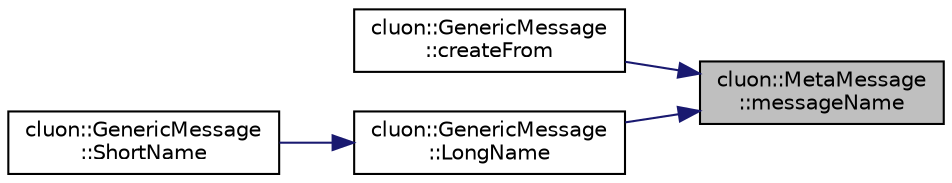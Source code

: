 digraph "cluon::MetaMessage::messageName"
{
 // LATEX_PDF_SIZE
  edge [fontname="Helvetica",fontsize="10",labelfontname="Helvetica",labelfontsize="10"];
  node [fontname="Helvetica",fontsize="10",shape=record];
  rankdir="RL";
  Node1 [label="cluon::MetaMessage\l::messageName",height=0.2,width=0.4,color="black", fillcolor="grey75", style="filled", fontcolor="black",tooltip=" "];
  Node1 -> Node2 [dir="back",color="midnightblue",fontsize="10",style="solid",fontname="Helvetica"];
  Node2 [label="cluon::GenericMessage\l::createFrom",height=0.2,width=0.4,color="black", fillcolor="white", style="filled",URL="$classcluon_1_1GenericMessage.html#a261bd0896ad80644d6718697cd70669c",tooltip=" "];
  Node1 -> Node3 [dir="back",color="midnightblue",fontsize="10",style="solid",fontname="Helvetica"];
  Node3 [label="cluon::GenericMessage\l::LongName",height=0.2,width=0.4,color="black", fillcolor="white", style="filled",URL="$classcluon_1_1GenericMessage.html#ad4e19890e7f752d11bf513c71d05a1ba",tooltip=" "];
  Node3 -> Node4 [dir="back",color="midnightblue",fontsize="10",style="solid",fontname="Helvetica"];
  Node4 [label="cluon::GenericMessage\l::ShortName",height=0.2,width=0.4,color="black", fillcolor="white", style="filled",URL="$classcluon_1_1GenericMessage.html#aef23882b50e64430bff8e49a8529080f",tooltip=" "];
}
